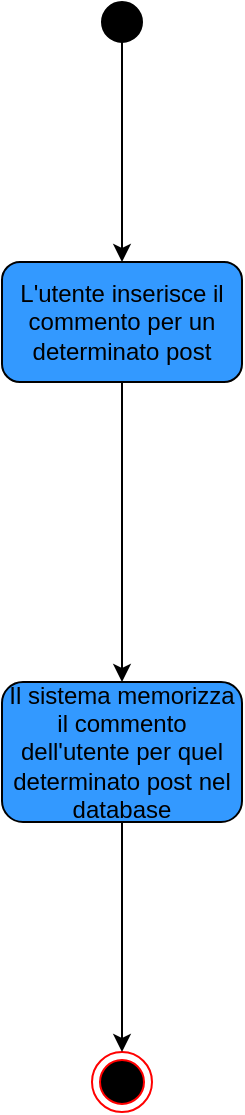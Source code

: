 <mxfile version="20.8.5" type="device"><diagram id="aLgz9JPfkrsVwIYdUtjJ" name="Pagina-1"><mxGraphModel dx="1434" dy="796" grid="1" gridSize="10" guides="1" tooltips="1" connect="1" arrows="1" fold="1" page="1" pageScale="1" pageWidth="827" pageHeight="1169" math="0" shadow="0"><root><mxCell id="0"/><mxCell id="1" parent="0"/><mxCell id="7HILQyzfkqygIAGR5dns-1" value="" style="ellipse;whiteSpace=wrap;html=1;aspect=fixed;strokeColor=#000000;fillColor=#000000;" vertex="1" parent="1"><mxGeometry x="390" y="60" width="20" height="20" as="geometry"/></mxCell><mxCell id="7HILQyzfkqygIAGR5dns-2" value="" style="ellipse;html=1;shape=endState;fillColor=#000000;strokeColor=#ff0000;direction=south;" vertex="1" parent="1"><mxGeometry x="385" y="585" width="30" height="30" as="geometry"/></mxCell><mxCell id="7HILQyzfkqygIAGR5dns-3" value="L'utente inserisce il commento per un determinato post" style="rounded=1;whiteSpace=wrap;html=1;strokeColor=#000000;fillColor=#3399FF;" vertex="1" parent="1"><mxGeometry x="340" y="190" width="120" height="60" as="geometry"/></mxCell><mxCell id="7HILQyzfkqygIAGR5dns-4" value="" style="endArrow=classic;html=1;rounded=0;exitX=0.5;exitY=1;exitDx=0;exitDy=0;entryX=0.5;entryY=0;entryDx=0;entryDy=0;" edge="1" parent="1" source="7HILQyzfkqygIAGR5dns-1" target="7HILQyzfkqygIAGR5dns-3"><mxGeometry width="50" height="50" relative="1" as="geometry"><mxPoint x="390" y="430" as="sourcePoint"/><mxPoint x="440" y="380" as="targetPoint"/></mxGeometry></mxCell><mxCell id="7HILQyzfkqygIAGR5dns-5" value="Il sistema memorizza il commento dell'utente per quel determinato post nel database" style="rounded=1;whiteSpace=wrap;html=1;strokeColor=#000000;fillColor=#3399FF;" vertex="1" parent="1"><mxGeometry x="340" y="400" width="120" height="70" as="geometry"/></mxCell><mxCell id="7HILQyzfkqygIAGR5dns-6" value="" style="endArrow=classic;html=1;rounded=0;exitX=0.5;exitY=1;exitDx=0;exitDy=0;entryX=0.5;entryY=0;entryDx=0;entryDy=0;" edge="1" parent="1" source="7HILQyzfkqygIAGR5dns-3" target="7HILQyzfkqygIAGR5dns-5"><mxGeometry width="50" height="50" relative="1" as="geometry"><mxPoint x="390" y="430" as="sourcePoint"/><mxPoint x="440" y="380" as="targetPoint"/></mxGeometry></mxCell><mxCell id="7HILQyzfkqygIAGR5dns-7" value="" style="endArrow=classic;html=1;rounded=0;exitX=0.5;exitY=1;exitDx=0;exitDy=0;entryX=0;entryY=0.5;entryDx=0;entryDy=0;" edge="1" parent="1" source="7HILQyzfkqygIAGR5dns-5" target="7HILQyzfkqygIAGR5dns-2"><mxGeometry width="50" height="50" relative="1" as="geometry"><mxPoint x="390" y="430" as="sourcePoint"/><mxPoint x="440" y="380" as="targetPoint"/></mxGeometry></mxCell></root></mxGraphModel></diagram></mxfile>